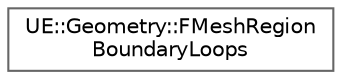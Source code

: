 digraph "Graphical Class Hierarchy"
{
 // INTERACTIVE_SVG=YES
 // LATEX_PDF_SIZE
  bgcolor="transparent";
  edge [fontname=Helvetica,fontsize=10,labelfontname=Helvetica,labelfontsize=10];
  node [fontname=Helvetica,fontsize=10,shape=box,height=0.2,width=0.4];
  rankdir="LR";
  Node0 [id="Node000000",label="UE::Geometry::FMeshRegion\lBoundaryLoops",height=0.2,width=0.4,color="grey40", fillcolor="white", style="filled",URL="$dd/d7b/classUE_1_1Geometry_1_1FMeshRegionBoundaryLoops.html",tooltip="Extract FEdgeLoops on the boundary of a set of triangles of a mesh."];
}
